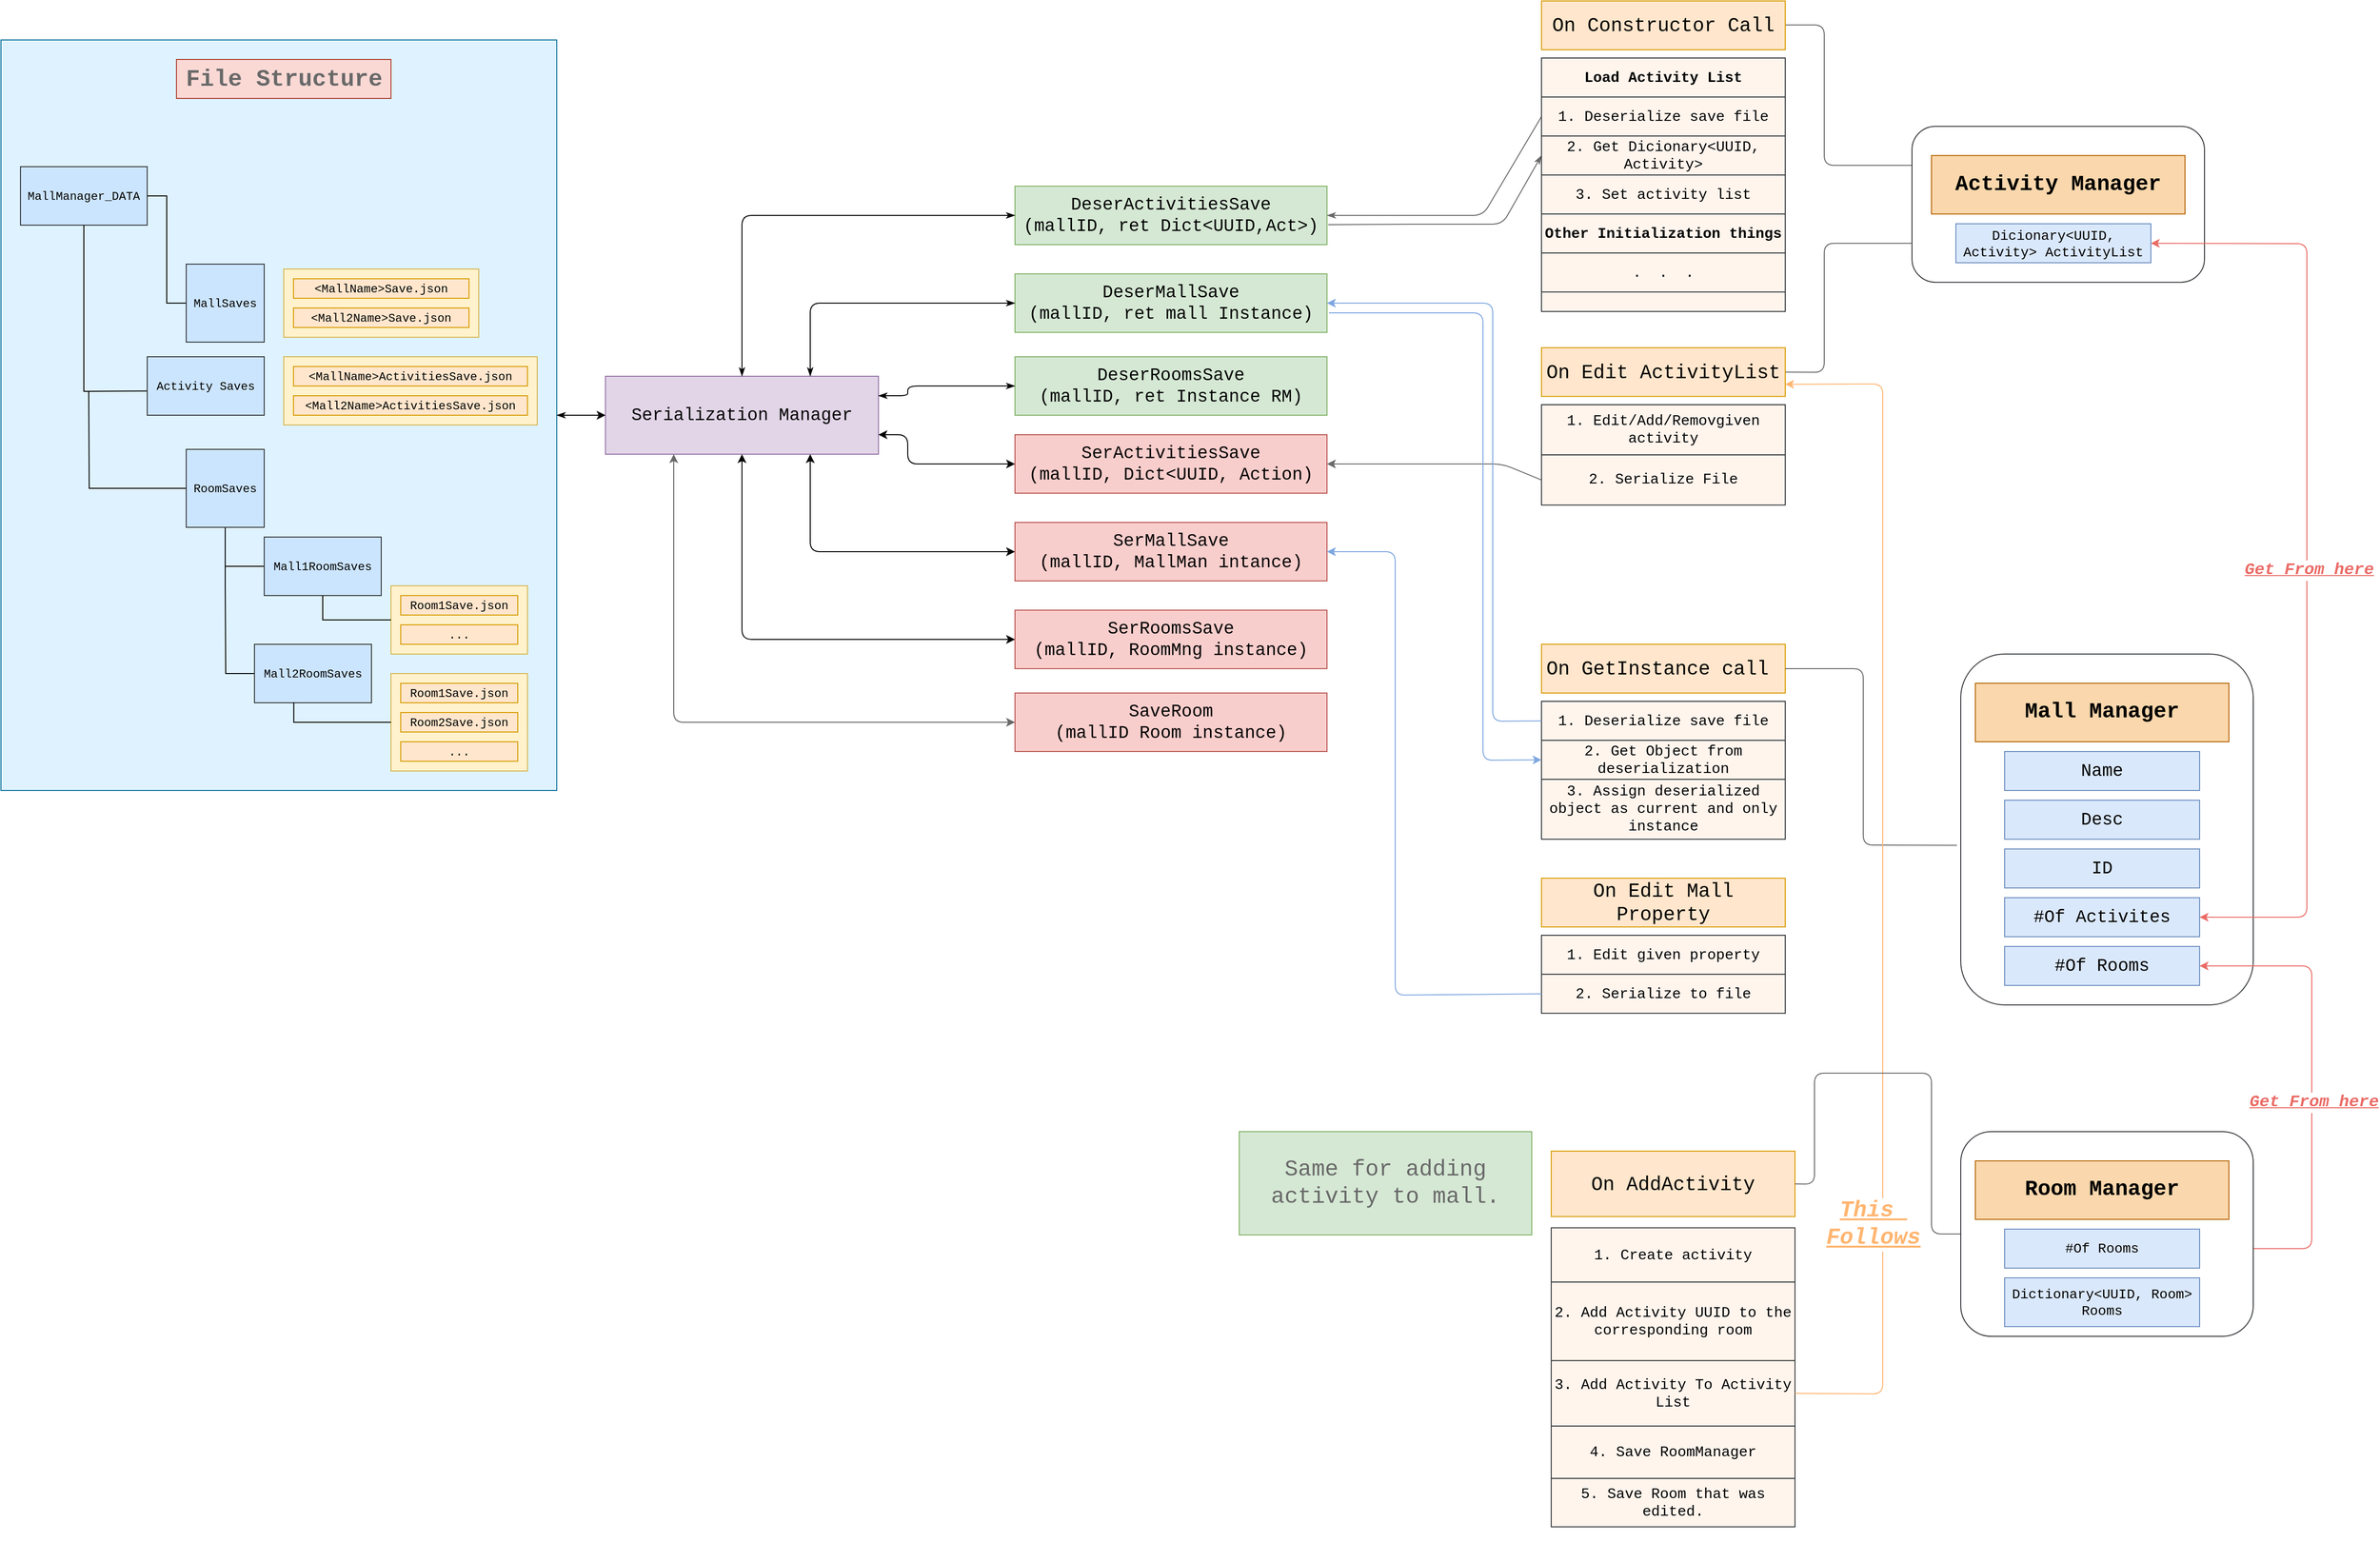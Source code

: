 <mxfile version="12.5.5" type="github">
  <diagram id="Kop5EawSFblrUyz_lNZO" name="Page-1">
    <mxGraphModel dx="4023" dy="2480" grid="1" gridSize="10" guides="1" tooltips="1" connect="1" arrows="1" fold="1" page="1" pageScale="1" pageWidth="3300" pageHeight="2339" math="0" shadow="0">
      <root>
        <mxCell id="0"/>
        <mxCell id="1" parent="0"/>
        <mxCell id="oCb7R80ekKZFeOUmTzkj-77" value="" style="rounded=0;whiteSpace=wrap;html=1;fillColor=#DEF3FF;strokeColor=#10739e;" parent="1" vertex="1">
          <mxGeometry x="50" y="130" width="570" height="770" as="geometry"/>
        </mxCell>
        <mxCell id="oCb7R80ekKZFeOUmTzkj-66" style="edgeStyle=orthogonalEdgeStyle;rounded=0;orthogonalLoop=1;jettySize=auto;html=1;endArrow=none;endFill=0;" parent="1" source="oCb7R80ekKZFeOUmTzkj-1" edge="1">
          <mxGeometry relative="1" as="geometry">
            <mxPoint x="280" y="690" as="targetPoint"/>
          </mxGeometry>
        </mxCell>
        <mxCell id="oCb7R80ekKZFeOUmTzkj-82" style="edgeStyle=orthogonalEdgeStyle;rounded=0;orthogonalLoop=1;jettySize=auto;html=1;endArrow=none;endFill=0;" parent="1" source="oCb7R80ekKZFeOUmTzkj-1" edge="1">
          <mxGeometry relative="1" as="geometry">
            <mxPoint x="140" y="490" as="targetPoint"/>
          </mxGeometry>
        </mxCell>
        <mxCell id="oCb7R80ekKZFeOUmTzkj-1" value="&lt;font face=&quot;Courier New&quot;&gt;RoomSaves&lt;/font&gt;" style="whiteSpace=wrap;html=1;aspect=fixed;fillColor=#cce5ff;strokeColor=#36393d;rounded=0;" parent="1" vertex="1">
          <mxGeometry x="240" y="550" width="80" height="80" as="geometry"/>
        </mxCell>
        <mxCell id="oCb7R80ekKZFeOUmTzkj-8" style="edgeStyle=orthogonalEdgeStyle;rounded=0;orthogonalLoop=1;jettySize=auto;html=1;entryX=0.5;entryY=0;entryDx=0;entryDy=0;endArrow=none;endFill=0;" parent="1" edge="1">
          <mxGeometry relative="1" as="geometry">
            <mxPoint x="200.034" y="700" as="sourcePoint"/>
          </mxGeometry>
        </mxCell>
        <mxCell id="oCb7R80ekKZFeOUmTzkj-13" style="edgeStyle=orthogonalEdgeStyle;rounded=0;orthogonalLoop=1;jettySize=auto;html=1;entryX=0.5;entryY=0;entryDx=0;entryDy=0;endArrow=none;endFill=0;" parent="1" edge="1">
          <mxGeometry relative="1" as="geometry">
            <mxPoint x="200.034" y="730" as="sourcePoint"/>
          </mxGeometry>
        </mxCell>
        <mxCell id="oCb7R80ekKZFeOUmTzkj-20" value="&lt;font face=&quot;Courier New&quot;&gt;MallManager_DATA&lt;/font&gt;" style="rounded=0;whiteSpace=wrap;html=1;fillColor=#cce5ff;strokeColor=#36393d;" parent="1" vertex="1">
          <mxGeometry x="70" y="260" width="130" height="60" as="geometry"/>
        </mxCell>
        <mxCell id="oCb7R80ekKZFeOUmTzkj-45" style="edgeStyle=orthogonalEdgeStyle;rounded=0;orthogonalLoop=1;jettySize=auto;html=1;entryX=0.5;entryY=1;entryDx=0;entryDy=0;endArrow=none;endFill=0;" parent="1" target="oCb7R80ekKZFeOUmTzkj-20" edge="1">
          <mxGeometry relative="1" as="geometry">
            <mxPoint x="240" y="490" as="sourcePoint"/>
          </mxGeometry>
        </mxCell>
        <mxCell id="oCb7R80ekKZFeOUmTzkj-46" style="edgeStyle=orthogonalEdgeStyle;rounded=0;orthogonalLoop=1;jettySize=auto;html=1;entryX=1;entryY=0.5;entryDx=0;entryDy=0;endArrow=none;endFill=0;" parent="1" source="oCb7R80ekKZFeOUmTzkj-25" target="oCb7R80ekKZFeOUmTzkj-20" edge="1">
          <mxGeometry relative="1" as="geometry"/>
        </mxCell>
        <mxCell id="oCb7R80ekKZFeOUmTzkj-25" value="&lt;font face=&quot;Courier New&quot;&gt;MallSaves&lt;/font&gt;" style="whiteSpace=wrap;html=1;aspect=fixed;fillColor=#cce5ff;strokeColor=#36393d;" parent="1" vertex="1">
          <mxGeometry x="240" y="360" width="80" height="80" as="geometry"/>
        </mxCell>
        <mxCell id="oCb7R80ekKZFeOUmTzkj-75" style="edgeStyle=orthogonalEdgeStyle;rounded=0;orthogonalLoop=1;jettySize=auto;html=1;endArrow=none;endFill=0;" parent="1" source="oCb7R80ekKZFeOUmTzkj-39" edge="1">
          <mxGeometry relative="1" as="geometry">
            <mxPoint x="280" y="670" as="targetPoint"/>
          </mxGeometry>
        </mxCell>
        <mxCell id="oCb7R80ekKZFeOUmTzkj-39" value="&lt;font face=&quot;Courier New&quot;&gt;Mall1RoomSaves&lt;/font&gt;" style="rounded=0;whiteSpace=wrap;html=1;fillColor=#cce5ff;strokeColor=#36393d;" parent="1" vertex="1">
          <mxGeometry x="320" y="640" width="120" height="60" as="geometry"/>
        </mxCell>
        <mxCell id="oCb7R80ekKZFeOUmTzkj-70" style="edgeStyle=orthogonalEdgeStyle;rounded=0;orthogonalLoop=1;jettySize=auto;html=1;endArrow=none;endFill=0;" parent="1" source="oCb7R80ekKZFeOUmTzkj-41" edge="1">
          <mxGeometry relative="1" as="geometry">
            <mxPoint x="280" y="690" as="targetPoint"/>
          </mxGeometry>
        </mxCell>
        <mxCell id="oCb7R80ekKZFeOUmTzkj-41" value="&lt;font face=&quot;Courier New&quot;&gt;Mall2RoomSaves&lt;/font&gt;" style="rounded=0;whiteSpace=wrap;html=1;fillColor=#cce5ff;strokeColor=#36393d;" parent="1" vertex="1">
          <mxGeometry x="310" y="750" width="120" height="60" as="geometry"/>
        </mxCell>
        <mxCell id="oCb7R80ekKZFeOUmTzkj-57" value="" style="group" parent="1" vertex="1" connectable="0">
          <mxGeometry x="340" y="365" width="200" height="70" as="geometry"/>
        </mxCell>
        <mxCell id="oCb7R80ekKZFeOUmTzkj-48" value="" style="rounded=0;whiteSpace=wrap;html=1;fillColor=#fff2cc;strokeColor=#d6b656;" parent="oCb7R80ekKZFeOUmTzkj-57" vertex="1">
          <mxGeometry width="200" height="70" as="geometry"/>
        </mxCell>
        <mxCell id="oCb7R80ekKZFeOUmTzkj-18" value="&lt;font face=&quot;Courier New&quot;&gt;&amp;lt;MallName&amp;gt;Save.json&lt;br&gt;&lt;/font&gt;" style="rounded=0;whiteSpace=wrap;html=1;fillColor=#ffe6cc;strokeColor=#d79b00;" parent="oCb7R80ekKZFeOUmTzkj-57" vertex="1">
          <mxGeometry x="10" y="10" width="180" height="20" as="geometry"/>
        </mxCell>
        <mxCell id="oCb7R80ekKZFeOUmTzkj-33" value="&lt;font face=&quot;Courier New&quot;&gt;&amp;lt;Mall2Name&amp;gt;Save.json&lt;br&gt;&lt;/font&gt;" style="rounded=0;whiteSpace=wrap;html=1;fillColor=#ffe6cc;strokeColor=#d79b00;" parent="oCb7R80ekKZFeOUmTzkj-57" vertex="1">
          <mxGeometry x="10" y="40" width="180" height="20" as="geometry"/>
        </mxCell>
        <mxCell id="oCb7R80ekKZFeOUmTzkj-58" value="" style="group" parent="1" vertex="1" connectable="0">
          <mxGeometry x="340" y="455" width="260" height="70" as="geometry"/>
        </mxCell>
        <mxCell id="oCb7R80ekKZFeOUmTzkj-49" value="" style="rounded=0;whiteSpace=wrap;html=1;fillColor=#fff2cc;strokeColor=#d6b656;" parent="oCb7R80ekKZFeOUmTzkj-58" vertex="1">
          <mxGeometry width="260" height="70" as="geometry"/>
        </mxCell>
        <mxCell id="oCb7R80ekKZFeOUmTzkj-15" value="&lt;font face=&quot;Courier New&quot;&gt;&amp;lt;MallName&amp;gt;ActivitiesSave.json&lt;/font&gt;" style="rounded=0;whiteSpace=wrap;html=1;fillColor=#ffe6cc;strokeColor=#d79b00;" parent="oCb7R80ekKZFeOUmTzkj-58" vertex="1">
          <mxGeometry x="10" y="10" width="240" height="20" as="geometry"/>
        </mxCell>
        <mxCell id="oCb7R80ekKZFeOUmTzkj-32" value="&lt;font face=&quot;Courier New&quot;&gt;&amp;lt;Mall2Name&amp;gt;ActivitiesSave.json&lt;/font&gt;" style="rounded=0;whiteSpace=wrap;html=1;fillColor=#ffe6cc;strokeColor=#d79b00;" parent="oCb7R80ekKZFeOUmTzkj-58" vertex="1">
          <mxGeometry x="10" y="40" width="240" height="20" as="geometry"/>
        </mxCell>
        <mxCell id="oCb7R80ekKZFeOUmTzkj-59" value="" style="group" parent="1" vertex="1" connectable="0">
          <mxGeometry x="450" y="780" width="140" height="100" as="geometry"/>
        </mxCell>
        <mxCell id="oCb7R80ekKZFeOUmTzkj-55" value="" style="rounded=0;whiteSpace=wrap;html=1;fillColor=#fff2cc;strokeColor=#d6b656;" parent="oCb7R80ekKZFeOUmTzkj-59" vertex="1">
          <mxGeometry width="140" height="100" as="geometry"/>
        </mxCell>
        <mxCell id="oCb7R80ekKZFeOUmTzkj-34" value="&lt;font face=&quot;Courier New&quot;&gt;Room1Save.json&lt;/font&gt;" style="rounded=0;whiteSpace=wrap;html=1;fillColor=#ffe6cc;strokeColor=#d79b00;" parent="oCb7R80ekKZFeOUmTzkj-59" vertex="1">
          <mxGeometry x="10" y="10" width="120" height="20" as="geometry"/>
        </mxCell>
        <mxCell id="oCb7R80ekKZFeOUmTzkj-35" value="&lt;font face=&quot;Courier New&quot;&gt;Room2Save.json&lt;/font&gt;" style="rounded=0;whiteSpace=wrap;html=1;fillColor=#ffe6cc;strokeColor=#d79b00;" parent="oCb7R80ekKZFeOUmTzkj-59" vertex="1">
          <mxGeometry x="10" y="40" width="120" height="20" as="geometry"/>
        </mxCell>
        <mxCell id="oCb7R80ekKZFeOUmTzkj-36" value="&lt;font face=&quot;Courier New&quot;&gt;...&lt;/font&gt;" style="rounded=0;whiteSpace=wrap;html=1;fillColor=#ffe6cc;strokeColor=#d79b00;" parent="oCb7R80ekKZFeOUmTzkj-59" vertex="1">
          <mxGeometry x="10" y="70" width="120" height="20" as="geometry"/>
        </mxCell>
        <mxCell id="oCb7R80ekKZFeOUmTzkj-60" value="" style="group" parent="1" vertex="1" connectable="0">
          <mxGeometry x="450" y="690" width="140" height="70" as="geometry"/>
        </mxCell>
        <mxCell id="oCb7R80ekKZFeOUmTzkj-50" value="" style="rounded=0;whiteSpace=wrap;html=1;fillColor=#fff2cc;strokeColor=#d6b656;" parent="oCb7R80ekKZFeOUmTzkj-60" vertex="1">
          <mxGeometry width="140" height="70" as="geometry"/>
        </mxCell>
        <mxCell id="oCb7R80ekKZFeOUmTzkj-43" value="&lt;font face=&quot;Courier New&quot;&gt;Room1Save.json&lt;/font&gt;" style="rounded=0;whiteSpace=wrap;html=1;fillColor=#ffe6cc;strokeColor=#d79b00;" parent="oCb7R80ekKZFeOUmTzkj-60" vertex="1">
          <mxGeometry x="10" y="10" width="120" height="20" as="geometry"/>
        </mxCell>
        <mxCell id="oCb7R80ekKZFeOUmTzkj-44" value="&lt;font face=&quot;Courier New&quot;&gt;...&lt;/font&gt;" style="rounded=0;whiteSpace=wrap;html=1;fillColor=#ffe6cc;strokeColor=#d79b00;" parent="oCb7R80ekKZFeOUmTzkj-60" vertex="1">
          <mxGeometry x="10" y="40" width="120" height="20" as="geometry"/>
        </mxCell>
        <mxCell id="oCb7R80ekKZFeOUmTzkj-72" style="edgeStyle=orthogonalEdgeStyle;rounded=0;orthogonalLoop=1;jettySize=auto;html=1;entryX=0.5;entryY=1;entryDx=0;entryDy=0;endArrow=none;endFill=0;" parent="1" source="oCb7R80ekKZFeOUmTzkj-50" target="oCb7R80ekKZFeOUmTzkj-39" edge="1">
          <mxGeometry relative="1" as="geometry"/>
        </mxCell>
        <mxCell id="oCb7R80ekKZFeOUmTzkj-74" style="edgeStyle=orthogonalEdgeStyle;rounded=0;orthogonalLoop=1;jettySize=auto;html=1;entryX=0.336;entryY=0.992;entryDx=0;entryDy=0;entryPerimeter=0;endArrow=none;endFill=0;" parent="1" source="oCb7R80ekKZFeOUmTzkj-55" target="oCb7R80ekKZFeOUmTzkj-41" edge="1">
          <mxGeometry relative="1" as="geometry"/>
        </mxCell>
        <mxCell id="oCb7R80ekKZFeOUmTzkj-76" value="&lt;font face=&quot;Courier New&quot; color=&quot;#696969&quot;&gt;File Structure&lt;/font&gt;" style="text;strokeColor=#ae4132;fillColor=#fad9d5;html=1;fontSize=24;fontStyle=1;verticalAlign=middle;align=center;" parent="1" vertex="1">
          <mxGeometry x="230" y="150" width="220" height="40" as="geometry"/>
        </mxCell>
        <mxCell id="oCb7R80ekKZFeOUmTzkj-78" value="&lt;font face=&quot;Courier New&quot; style=&quot;font-size: 18px&quot;&gt;Serialization Manager&lt;/font&gt;" style="rounded=0;whiteSpace=wrap;html=1;fillColor=#e1d5e7;strokeColor=#9673a6;" parent="1" vertex="1">
          <mxGeometry x="670" y="475" width="280" height="80" as="geometry"/>
        </mxCell>
        <mxCell id="oCb7R80ekKZFeOUmTzkj-83" value="&lt;font face=&quot;Courier New&quot;&gt;Activity Saves&lt;/font&gt;" style="rounded=0;whiteSpace=wrap;html=1;fillColor=#cce5ff;strokeColor=#36393d;" parent="1" vertex="1">
          <mxGeometry x="200" y="455" width="120" height="60" as="geometry"/>
        </mxCell>
        <mxCell id="oCb7R80ekKZFeOUmTzkj-94" value="&lt;span style=&quot;font-family: &amp;#34;courier new&amp;#34;&quot;&gt;&lt;font style=&quot;font-size: 18px&quot;&gt;DeserActivitiesSave&lt;br&gt;(mallID, ret Dict&amp;lt;UUID,Act&amp;gt;)&lt;/font&gt;&lt;/span&gt;" style="rounded=0;whiteSpace=wrap;html=1;strokeColor=#82b366;fillColor=#d5e8d4;" parent="1" vertex="1">
          <mxGeometry x="1090" y="280" width="320" height="60" as="geometry"/>
        </mxCell>
        <mxCell id="oCb7R80ekKZFeOUmTzkj-95" value="&lt;font face=&quot;Courier New&quot; style=&quot;font-size: 18px&quot;&gt;DeserMallSave&lt;br&gt;(mallID, ret mall Instance)&lt;/font&gt;" style="rounded=0;whiteSpace=wrap;html=1;strokeColor=#82b366;fillColor=#d5e8d4;" parent="1" vertex="1">
          <mxGeometry x="1090" y="370" width="320" height="60" as="geometry"/>
        </mxCell>
        <mxCell id="oCb7R80ekKZFeOUmTzkj-96" value="&lt;font face=&quot;Courier New&quot; style=&quot;font-size: 18px&quot;&gt;DeserRoomsSave&lt;br&gt;(mallID, ret Instance RM)&lt;/font&gt;" style="rounded=0;whiteSpace=wrap;html=1;strokeColor=#82b366;fillColor=#d5e8d4;" parent="1" vertex="1">
          <mxGeometry x="1090" y="455" width="320" height="60" as="geometry"/>
        </mxCell>
        <mxCell id="oCb7R80ekKZFeOUmTzkj-97" value="" style="endArrow=classicThin;html=1;entryX=0;entryY=0.5;entryDx=0;entryDy=0;exitX=0.5;exitY=0;exitDx=0;exitDy=0;startArrow=classicThin;startFill=1;endFill=1;" parent="1" source="oCb7R80ekKZFeOUmTzkj-78" target="oCb7R80ekKZFeOUmTzkj-94" edge="1">
          <mxGeometry width="50" height="50" relative="1" as="geometry">
            <mxPoint x="1030" y="475" as="sourcePoint"/>
            <mxPoint x="1080" y="425" as="targetPoint"/>
            <Array as="points">
              <mxPoint x="810" y="310"/>
            </Array>
          </mxGeometry>
        </mxCell>
        <mxCell id="oCb7R80ekKZFeOUmTzkj-102" value="" style="endArrow=classicThin;html=1;entryX=1;entryY=0.25;entryDx=0;entryDy=0;exitX=0;exitY=0.5;exitDx=0;exitDy=0;startArrow=classicThin;startFill=1;endFill=1;" parent="1" source="oCb7R80ekKZFeOUmTzkj-96" target="oCb7R80ekKZFeOUmTzkj-78" edge="1">
          <mxGeometry width="50" height="50" relative="1" as="geometry">
            <mxPoint x="690" y="1045" as="sourcePoint"/>
            <mxPoint x="740" y="995" as="targetPoint"/>
            <Array as="points">
              <mxPoint x="980" y="485"/>
              <mxPoint x="980" y="495"/>
            </Array>
          </mxGeometry>
        </mxCell>
        <mxCell id="oCb7R80ekKZFeOUmTzkj-104" value="" style="endArrow=classicThin;html=1;entryX=0.75;entryY=0;entryDx=0;entryDy=0;exitX=0;exitY=0.5;exitDx=0;exitDy=0;endFill=1;startArrow=classicThin;startFill=1;" parent="1" source="oCb7R80ekKZFeOUmTzkj-95" target="oCb7R80ekKZFeOUmTzkj-78" edge="1">
          <mxGeometry width="50" height="50" relative="1" as="geometry">
            <mxPoint x="690" y="1045" as="sourcePoint"/>
            <mxPoint x="740" y="995" as="targetPoint"/>
            <Array as="points">
              <mxPoint x="880" y="400"/>
            </Array>
          </mxGeometry>
        </mxCell>
        <mxCell id="oCb7R80ekKZFeOUmTzkj-107" value="" style="endArrow=classic;html=1;entryX=0;entryY=0.5;entryDx=0;entryDy=0;endFill=1;startArrow=classicThin;startFill=1;" parent="1" source="oCb7R80ekKZFeOUmTzkj-77" target="oCb7R80ekKZFeOUmTzkj-78" edge="1">
          <mxGeometry width="50" height="50" relative="1" as="geometry">
            <mxPoint x="660" y="610" as="sourcePoint"/>
            <mxPoint x="710" y="560" as="targetPoint"/>
          </mxGeometry>
        </mxCell>
        <mxCell id="oCb7R80ekKZFeOUmTzkj-116" value="" style="endArrow=none;html=1;entryX=0;entryY=0.5;entryDx=0;entryDy=0;exitX=1;exitY=0.5;exitDx=0;exitDy=0;startArrow=classicThin;startFill=1;strokeColor=#696969;" parent="1" source="oCb7R80ekKZFeOUmTzkj-94" target="oCb7R80ekKZFeOUmTzkj-114" edge="1">
          <mxGeometry width="50" height="50" relative="1" as="geometry">
            <mxPoint x="1450" y="740" as="sourcePoint"/>
            <mxPoint x="1500" y="690" as="targetPoint"/>
            <Array as="points">
              <mxPoint x="1520" y="310"/>
              <mxPoint x="1570" y="310"/>
            </Array>
          </mxGeometry>
        </mxCell>
        <mxCell id="oCb7R80ekKZFeOUmTzkj-118" value="" style="endArrow=classicThin;html=1;exitX=1.004;exitY=0.658;exitDx=0;exitDy=0;exitPerimeter=0;entryX=0;entryY=0.5;entryDx=0;entryDy=0;endFill=1;strokeColor=#696969;" parent="1" source="oCb7R80ekKZFeOUmTzkj-94" target="oCb7R80ekKZFeOUmTzkj-117" edge="1">
          <mxGeometry width="50" height="50" relative="1" as="geometry">
            <mxPoint x="1450" y="520" as="sourcePoint"/>
            <mxPoint x="1510" y="434" as="targetPoint"/>
            <Array as="points">
              <mxPoint x="1510" y="319"/>
              <mxPoint x="1590" y="319"/>
            </Array>
          </mxGeometry>
        </mxCell>
        <mxCell id="oCb7R80ekKZFeOUmTzkj-122" value="&lt;span style=&quot;font-family: &amp;#34;courier new&amp;#34;&quot;&gt;&lt;font style=&quot;font-size: 18px&quot;&gt;SerActivitiesSave&lt;br&gt;(mallID, Dict&amp;lt;UUID, Action)&lt;/font&gt;&lt;/span&gt;" style="rounded=0;whiteSpace=wrap;html=1;strokeColor=#b85450;fillColor=#f8cecc;" parent="1" vertex="1">
          <mxGeometry x="1090" y="535" width="320" height="60" as="geometry"/>
        </mxCell>
        <mxCell id="oCb7R80ekKZFeOUmTzkj-123" value="&lt;font face=&quot;Courier New&quot; style=&quot;font-size: 18px&quot;&gt;SerMallSave&lt;br&gt;(mallID, MallMan intance)&lt;/font&gt;" style="rounded=0;whiteSpace=wrap;html=1;strokeColor=#b85450;fillColor=#f8cecc;" parent="1" vertex="1">
          <mxGeometry x="1090" y="625" width="320" height="60" as="geometry"/>
        </mxCell>
        <mxCell id="oCb7R80ekKZFeOUmTzkj-124" value="&lt;font face=&quot;Courier New&quot; style=&quot;font-size: 18px&quot;&gt;SerRoomsSave&lt;br&gt;(mallID, RoomMng instance)&lt;/font&gt;" style="rounded=0;whiteSpace=wrap;html=1;strokeColor=#b85450;fillColor=#f8cecc;" parent="1" vertex="1">
          <mxGeometry x="1090" y="715" width="320" height="60" as="geometry"/>
        </mxCell>
        <mxCell id="oCb7R80ekKZFeOUmTzkj-125" value="" style="endArrow=classic;startArrow=classic;html=1;entryX=0;entryY=0.5;entryDx=0;entryDy=0;exitX=1;exitY=0.75;exitDx=0;exitDy=0;" parent="1" source="oCb7R80ekKZFeOUmTzkj-78" target="oCb7R80ekKZFeOUmTzkj-122" edge="1">
          <mxGeometry width="50" height="50" relative="1" as="geometry">
            <mxPoint x="980" y="640" as="sourcePoint"/>
            <mxPoint x="1030" y="590" as="targetPoint"/>
            <Array as="points">
              <mxPoint x="980" y="535"/>
              <mxPoint x="980" y="565"/>
            </Array>
          </mxGeometry>
        </mxCell>
        <mxCell id="oCb7R80ekKZFeOUmTzkj-127" value="" style="endArrow=classic;startArrow=classic;html=1;exitX=0.75;exitY=1;exitDx=0;exitDy=0;entryX=0;entryY=0.5;entryDx=0;entryDy=0;" parent="1" source="oCb7R80ekKZFeOUmTzkj-78" target="oCb7R80ekKZFeOUmTzkj-123" edge="1">
          <mxGeometry width="50" height="50" relative="1" as="geometry">
            <mxPoint x="1000" y="670" as="sourcePoint"/>
            <mxPoint x="1050" y="620" as="targetPoint"/>
            <Array as="points">
              <mxPoint x="880" y="655"/>
            </Array>
          </mxGeometry>
        </mxCell>
        <mxCell id="oCb7R80ekKZFeOUmTzkj-128" value="" style="endArrow=classic;startArrow=classic;html=1;exitX=0.5;exitY=1;exitDx=0;exitDy=0;entryX=0;entryY=0.5;entryDx=0;entryDy=0;" parent="1" source="oCb7R80ekKZFeOUmTzkj-78" target="oCb7R80ekKZFeOUmTzkj-124" edge="1">
          <mxGeometry width="50" height="50" relative="1" as="geometry">
            <mxPoint x="1020" y="720" as="sourcePoint"/>
            <mxPoint x="1070" y="670" as="targetPoint"/>
            <Array as="points">
              <mxPoint x="810" y="745"/>
            </Array>
          </mxGeometry>
        </mxCell>
        <mxCell id="oCb7R80ekKZFeOUmTzkj-129" value="" style="endArrow=none;html=1;entryX=0;entryY=0.25;entryDx=0;entryDy=0;endFill=0;strokeColor=#696969;" parent="1" target="oCb7R80ekKZFeOUmTzkj-108" edge="1">
          <mxGeometry width="50" height="50" relative="1" as="geometry">
            <mxPoint x="1880" y="114.57" as="sourcePoint"/>
            <mxPoint x="1740" y="-31.43" as="targetPoint"/>
            <Array as="points">
              <mxPoint x="1920" y="114.57"/>
              <mxPoint x="1920" y="258.57"/>
            </Array>
          </mxGeometry>
        </mxCell>
        <mxCell id="oCb7R80ekKZFeOUmTzkj-131" value="" style="group" parent="1" vertex="1" connectable="0">
          <mxGeometry x="2010" y="218.57" width="300" height="160" as="geometry"/>
        </mxCell>
        <mxCell id="oCb7R80ekKZFeOUmTzkj-108" value="" style="rounded=1;whiteSpace=wrap;html=1;strokeColor=#36393d;fillColor=#FFFFFF;" parent="oCb7R80ekKZFeOUmTzkj-131" vertex="1">
          <mxGeometry width="300" height="160" as="geometry"/>
        </mxCell>
        <mxCell id="oCb7R80ekKZFeOUmTzkj-86" value="&lt;font face=&quot;Courier New&quot; style=&quot;font-size: 22px&quot;&gt;&lt;b&gt;Activity Manager&lt;/b&gt;&lt;/font&gt;" style="rounded=0;whiteSpace=wrap;html=1;strokeColor=#b46504;fillColor=#fad7ac;" parent="oCb7R80ekKZFeOUmTzkj-131" vertex="1">
          <mxGeometry x="20" y="30" width="260" height="60" as="geometry"/>
        </mxCell>
        <mxCell id="oCb7R80ekKZFeOUmTzkj-91" value="&lt;font face=&quot;Courier New&quot; style=&quot;font-size: 14px&quot;&gt;Dicionary&amp;lt;UUID, Activity&amp;gt; ActivityList&lt;/font&gt;" style="rounded=0;whiteSpace=wrap;html=1;strokeColor=#6c8ebf;fillColor=#dae8fc;" parent="oCb7R80ekKZFeOUmTzkj-131" vertex="1">
          <mxGeometry x="45" y="100" width="200" height="40" as="geometry"/>
        </mxCell>
        <mxCell id="oCb7R80ekKZFeOUmTzkj-142" value="" style="endArrow=classic;html=1;exitX=0;exitY=0.5;exitDx=0;exitDy=0;entryX=1;entryY=0.5;entryDx=0;entryDy=0;strokeColor=#696969;" parent="1" source="oCb7R80ekKZFeOUmTzkj-135" target="oCb7R80ekKZFeOUmTzkj-122" edge="1">
          <mxGeometry width="50" height="50" relative="1" as="geometry">
            <mxPoint x="1590" y="860" as="sourcePoint"/>
            <mxPoint x="1570" y="700" as="targetPoint"/>
            <Array as="points">
              <mxPoint x="1590" y="565"/>
              <mxPoint x="1520" y="565"/>
            </Array>
          </mxGeometry>
        </mxCell>
        <mxCell id="oCb7R80ekKZFeOUmTzkj-143" value="" style="endArrow=none;html=1;exitX=1;exitY=0.5;exitDx=0;exitDy=0;entryX=0;entryY=0.75;entryDx=0;entryDy=0;strokeColor=#696969;" parent="1" source="oCb7R80ekKZFeOUmTzkj-133" target="oCb7R80ekKZFeOUmTzkj-108" edge="1">
          <mxGeometry width="50" height="50" relative="1" as="geometry">
            <mxPoint x="1920" y="388.57" as="sourcePoint"/>
            <mxPoint x="1970" y="338.57" as="targetPoint"/>
            <Array as="points">
              <mxPoint x="1920" y="471"/>
              <mxPoint x="1920" y="338.57"/>
            </Array>
          </mxGeometry>
        </mxCell>
        <mxCell id="oCb7R80ekKZFeOUmTzkj-153" value="" style="group" parent="1" vertex="1" connectable="0">
          <mxGeometry x="1630" y="90.0" width="250" height="318.57" as="geometry"/>
        </mxCell>
        <mxCell id="oCb7R80ekKZFeOUmTzkj-139" value="" style="rounded=0;whiteSpace=wrap;html=1;strokeColor=#36393d;fillColor=#FFF5ED;" parent="oCb7R80ekKZFeOUmTzkj-153" vertex="1">
          <mxGeometry y="58.57" width="250" height="260" as="geometry"/>
        </mxCell>
        <mxCell id="oCb7R80ekKZFeOUmTzkj-112" value="" style="rounded=0;whiteSpace=wrap;html=1;strokeColor=#36393d;fillColor=#FFF5ED;" parent="oCb7R80ekKZFeOUmTzkj-153" vertex="1">
          <mxGeometry y="58.57" width="250" height="160" as="geometry"/>
        </mxCell>
        <mxCell id="oCb7R80ekKZFeOUmTzkj-92" value="&lt;font face=&quot;Courier New&quot; style=&quot;font-size: 20px&quot;&gt;On Constructor Call&lt;/font&gt;" style="rounded=0;whiteSpace=wrap;html=1;strokeColor=#d79b00;fillColor=#ffe6cc;" parent="oCb7R80ekKZFeOUmTzkj-153" vertex="1">
          <mxGeometry width="250" height="50" as="geometry"/>
        </mxCell>
        <mxCell id="oCb7R80ekKZFeOUmTzkj-111" value="&lt;font face=&quot;Courier New&quot;&gt;&lt;span style=&quot;font-size: 15px&quot;&gt;&lt;b&gt;Load Activity List&lt;/b&gt;&lt;/span&gt;&lt;/font&gt;" style="rounded=0;whiteSpace=wrap;html=1;strokeColor=#36393d;fillColor=#FFF5ED;" parent="oCb7R80ekKZFeOUmTzkj-153" vertex="1">
          <mxGeometry y="58.57" width="250" height="40" as="geometry"/>
        </mxCell>
        <mxCell id="oCb7R80ekKZFeOUmTzkj-114" value="&lt;font face=&quot;Courier New&quot;&gt;&lt;span style=&quot;font-size: 15px&quot;&gt;1. Deserialize save file&lt;/span&gt;&lt;/font&gt;" style="rounded=0;whiteSpace=wrap;html=1;strokeColor=#36393d;fillColor=#FFF5ED;" parent="oCb7R80ekKZFeOUmTzkj-153" vertex="1">
          <mxGeometry y="98.57" width="250" height="40" as="geometry"/>
        </mxCell>
        <mxCell id="oCb7R80ekKZFeOUmTzkj-117" value="&lt;font face=&quot;Courier New&quot;&gt;&lt;span style=&quot;font-size: 15px&quot;&gt;2. Get Dicionary&amp;lt;UUID, Activity&amp;gt;&lt;/span&gt;&lt;/font&gt;" style="rounded=0;whiteSpace=wrap;html=1;strokeColor=#36393d;fillColor=#FFF5ED;" parent="oCb7R80ekKZFeOUmTzkj-153" vertex="1">
          <mxGeometry y="138.57" width="250" height="40" as="geometry"/>
        </mxCell>
        <mxCell id="oCb7R80ekKZFeOUmTzkj-119" value="&lt;font face=&quot;Courier New&quot;&gt;&lt;span style=&quot;font-size: 15px&quot;&gt;3. Set activity list&lt;/span&gt;&lt;/font&gt;" style="rounded=0;whiteSpace=wrap;html=1;strokeColor=#36393d;fillColor=#FFF5ED;" parent="oCb7R80ekKZFeOUmTzkj-153" vertex="1">
          <mxGeometry y="178.57" width="250" height="40" as="geometry"/>
        </mxCell>
        <mxCell id="oCb7R80ekKZFeOUmTzkj-140" value="&lt;font face=&quot;Courier New&quot;&gt;&lt;span style=&quot;font-size: 15px&quot;&gt;&lt;b&gt;Other Initialization things&lt;/b&gt;&lt;/span&gt;&lt;/font&gt;" style="rounded=0;whiteSpace=wrap;html=1;strokeColor=#36393d;fillColor=#FFF5ED;" parent="oCb7R80ekKZFeOUmTzkj-153" vertex="1">
          <mxGeometry y="218.57" width="250" height="40" as="geometry"/>
        </mxCell>
        <mxCell id="oCb7R80ekKZFeOUmTzkj-141" value="&lt;font face=&quot;Courier New&quot;&gt;&lt;span style=&quot;font-size: 15px&quot;&gt;.&amp;nbsp; .&amp;nbsp; .&lt;/span&gt;&lt;/font&gt;" style="rounded=0;whiteSpace=wrap;html=1;strokeColor=#36393d;fillColor=#FFF5ED;" parent="oCb7R80ekKZFeOUmTzkj-153" vertex="1">
          <mxGeometry y="258.57" width="250" height="40" as="geometry"/>
        </mxCell>
        <mxCell id="oCb7R80ekKZFeOUmTzkj-154" value="" style="group" parent="1" vertex="1" connectable="0">
          <mxGeometry x="1630" y="750" width="250" height="378.57" as="geometry"/>
        </mxCell>
        <mxCell id="oCb7R80ekKZFeOUmTzkj-155" value="" style="rounded=0;whiteSpace=wrap;html=1;strokeColor=#36393d;fillColor=#FFF5ED;" parent="oCb7R80ekKZFeOUmTzkj-154" vertex="1">
          <mxGeometry y="58.57" width="250" height="141.43" as="geometry"/>
        </mxCell>
        <mxCell id="oCb7R80ekKZFeOUmTzkj-156" value="" style="rounded=0;whiteSpace=wrap;html=1;strokeColor=#36393d;fillColor=#FFF5ED;" parent="oCb7R80ekKZFeOUmTzkj-154" vertex="1">
          <mxGeometry y="58.57" width="250" height="141.43" as="geometry"/>
        </mxCell>
        <mxCell id="oCb7R80ekKZFeOUmTzkj-157" value="&lt;font face=&quot;Courier New&quot; style=&quot;font-size: 20px&quot;&gt;On GetInstance call&amp;nbsp;&lt;/font&gt;" style="rounded=0;whiteSpace=wrap;html=1;strokeColor=#d79b00;fillColor=#ffe6cc;" parent="oCb7R80ekKZFeOUmTzkj-154" vertex="1">
          <mxGeometry width="250" height="50" as="geometry"/>
        </mxCell>
        <mxCell id="oCb7R80ekKZFeOUmTzkj-159" value="&lt;font face=&quot;Courier New&quot;&gt;&lt;span style=&quot;font-size: 15px&quot;&gt;1. Deserialize save file&lt;/span&gt;&lt;/font&gt;" style="rounded=0;whiteSpace=wrap;html=1;strokeColor=#36393d;fillColor=#FFF5ED;" parent="oCb7R80ekKZFeOUmTzkj-154" vertex="1">
          <mxGeometry y="58.57" width="250" height="40" as="geometry"/>
        </mxCell>
        <mxCell id="oCb7R80ekKZFeOUmTzkj-160" value="&lt;font face=&quot;Courier New&quot;&gt;&lt;span style=&quot;font-size: 15px&quot;&gt;2. Get Object from deserialization&lt;/span&gt;&lt;/font&gt;" style="rounded=0;whiteSpace=wrap;html=1;strokeColor=#36393d;fillColor=#FFF5ED;" parent="oCb7R80ekKZFeOUmTzkj-154" vertex="1">
          <mxGeometry y="98.57" width="250" height="40" as="geometry"/>
        </mxCell>
        <mxCell id="oCb7R80ekKZFeOUmTzkj-161" value="&lt;font face=&quot;Courier New&quot;&gt;&lt;span style=&quot;font-size: 15px&quot;&gt;3. Assign deserialized object as current and only instance&lt;/span&gt;&lt;/font&gt;" style="rounded=0;whiteSpace=wrap;html=1;strokeColor=#36393d;fillColor=#FFF5ED;" parent="oCb7R80ekKZFeOUmTzkj-154" vertex="1">
          <mxGeometry y="138.57" width="250" height="61.43" as="geometry"/>
        </mxCell>
        <mxCell id="oCb7R80ekKZFeOUmTzkj-164" style="edgeStyle=orthogonalEdgeStyle;rounded=0;orthogonalLoop=1;jettySize=auto;html=1;exitX=0.5;exitY=1;exitDx=0;exitDy=0;startArrow=none;startFill=0;endArrow=none;endFill=0;" parent="oCb7R80ekKZFeOUmTzkj-154" source="oCb7R80ekKZFeOUmTzkj-156" target="oCb7R80ekKZFeOUmTzkj-156" edge="1">
          <mxGeometry relative="1" as="geometry"/>
        </mxCell>
        <mxCell id="oCb7R80ekKZFeOUmTzkj-169" value="" style="group" parent="oCb7R80ekKZFeOUmTzkj-154" vertex="1" connectable="0">
          <mxGeometry y="240" width="250" height="138.57" as="geometry"/>
        </mxCell>
        <mxCell id="oCb7R80ekKZFeOUmTzkj-170" value="" style="rounded=0;whiteSpace=wrap;html=1;strokeColor=#36393d;fillColor=#FFF5ED;" parent="oCb7R80ekKZFeOUmTzkj-169" vertex="1">
          <mxGeometry y="58.57" width="250" height="76.43" as="geometry"/>
        </mxCell>
        <mxCell id="oCb7R80ekKZFeOUmTzkj-171" value="&lt;font face=&quot;Courier New&quot; style=&quot;font-size: 20px&quot;&gt;On Edit Mall Property&lt;/font&gt;" style="rounded=0;whiteSpace=wrap;html=1;strokeColor=#d79b00;fillColor=#ffe6cc;" parent="oCb7R80ekKZFeOUmTzkj-169" vertex="1">
          <mxGeometry width="250" height="50" as="geometry"/>
        </mxCell>
        <mxCell id="oCb7R80ekKZFeOUmTzkj-172" value="&lt;font face=&quot;Courier New&quot;&gt;&lt;span style=&quot;font-size: 15px&quot;&gt;1. Edit given property&lt;/span&gt;&lt;/font&gt;" style="rounded=0;whiteSpace=wrap;html=1;strokeColor=#36393d;fillColor=#FFF5ED;" parent="oCb7R80ekKZFeOUmTzkj-169" vertex="1">
          <mxGeometry y="58.57" width="250" height="40" as="geometry"/>
        </mxCell>
        <mxCell id="oCb7R80ekKZFeOUmTzkj-173" value="&lt;font face=&quot;Courier New&quot;&gt;&lt;span style=&quot;font-size: 15px&quot;&gt;2. Serialize to file&lt;/span&gt;&lt;/font&gt;" style="rounded=0;whiteSpace=wrap;html=1;strokeColor=#36393d;fillColor=#FFF5ED;" parent="oCb7R80ekKZFeOUmTzkj-169" vertex="1">
          <mxGeometry y="98.57" width="250" height="40" as="geometry"/>
        </mxCell>
        <mxCell id="oCb7R80ekKZFeOUmTzkj-165" value="" style="endArrow=none;startArrow=none;html=1;exitX=1;exitY=0.5;exitDx=0;exitDy=0;entryX=-0.013;entryY=0.545;entryDx=0;entryDy=0;entryPerimeter=0;startFill=0;endFill=0;strokeColor=#696969;" parent="1" source="oCb7R80ekKZFeOUmTzkj-157" target="oCb7R80ekKZFeOUmTzkj-145" edge="1">
          <mxGeometry width="50" height="50" relative="1" as="geometry">
            <mxPoint x="1910" y="920" as="sourcePoint"/>
            <mxPoint x="1960" y="870" as="targetPoint"/>
            <Array as="points">
              <mxPoint x="1960" y="775"/>
              <mxPoint x="1960" y="956"/>
            </Array>
          </mxGeometry>
        </mxCell>
        <mxCell id="oCb7R80ekKZFeOUmTzkj-166" value="" style="endArrow=classic;html=1;exitX=0;exitY=0.5;exitDx=0;exitDy=0;entryX=1;entryY=0.5;entryDx=0;entryDy=0;strokeColor=#7EA6E0;" parent="1" source="oCb7R80ekKZFeOUmTzkj-159" target="oCb7R80ekKZFeOUmTzkj-95" edge="1">
          <mxGeometry width="50" height="50" relative="1" as="geometry">
            <mxPoint x="1550" y="850" as="sourcePoint"/>
            <mxPoint x="1600" y="800" as="targetPoint"/>
            <Array as="points">
              <mxPoint x="1580" y="829"/>
              <mxPoint x="1580" y="400"/>
            </Array>
          </mxGeometry>
        </mxCell>
        <mxCell id="oCb7R80ekKZFeOUmTzkj-167" value="" style="endArrow=classic;html=1;strokeColor=#7EA6E0;entryX=0;entryY=0.5;entryDx=0;entryDy=0;" parent="1" target="oCb7R80ekKZFeOUmTzkj-160" edge="1">
          <mxGeometry width="50" height="50" relative="1" as="geometry">
            <mxPoint x="1412" y="410" as="sourcePoint"/>
            <mxPoint x="1470" y="410" as="targetPoint"/>
            <Array as="points">
              <mxPoint x="1570" y="410"/>
              <mxPoint x="1570" y="869"/>
            </Array>
          </mxGeometry>
        </mxCell>
        <mxCell id="oCb7R80ekKZFeOUmTzkj-168" value="" style="group" parent="1" vertex="1" connectable="0">
          <mxGeometry x="1630" y="445.72" width="250" height="170" as="geometry"/>
        </mxCell>
        <mxCell id="oCb7R80ekKZFeOUmTzkj-132" value="" style="rounded=0;whiteSpace=wrap;html=1;strokeColor=#36393d;fillColor=#FFF5ED;" parent="oCb7R80ekKZFeOUmTzkj-168" vertex="1">
          <mxGeometry y="58.57" width="250" height="101.43" as="geometry"/>
        </mxCell>
        <mxCell id="oCb7R80ekKZFeOUmTzkj-133" value="&lt;font face=&quot;Courier New&quot; style=&quot;font-size: 20px&quot;&gt;On Edit ActivityList&lt;/font&gt;" style="rounded=0;whiteSpace=wrap;html=1;strokeColor=#d79b00;fillColor=#ffe6cc;" parent="oCb7R80ekKZFeOUmTzkj-168" vertex="1">
          <mxGeometry width="250" height="50" as="geometry"/>
        </mxCell>
        <mxCell id="oCb7R80ekKZFeOUmTzkj-134" value="&lt;font face=&quot;Courier New&quot;&gt;&lt;span style=&quot;font-size: 15px&quot;&gt;1. Edit/Add/Removgiven activity&lt;/span&gt;&lt;/font&gt;" style="rounded=0;whiteSpace=wrap;html=1;strokeColor=#36393d;fillColor=#FFF5ED;" parent="oCb7R80ekKZFeOUmTzkj-168" vertex="1">
          <mxGeometry y="58.57" width="250" height="51.43" as="geometry"/>
        </mxCell>
        <mxCell id="oCb7R80ekKZFeOUmTzkj-135" value="&lt;font face=&quot;Courier New&quot;&gt;&lt;span style=&quot;font-size: 15px&quot;&gt;2. Serialize File&lt;/span&gt;&lt;/font&gt;" style="rounded=0;whiteSpace=wrap;html=1;strokeColor=#36393d;fillColor=#FFF5ED;" parent="oCb7R80ekKZFeOUmTzkj-168" vertex="1">
          <mxGeometry y="110" width="250" height="51.43" as="geometry"/>
        </mxCell>
        <mxCell id="oCb7R80ekKZFeOUmTzkj-174" value="" style="endArrow=classic;html=1;strokeColor=#7EA6E0;exitX=0;exitY=0.5;exitDx=0;exitDy=0;entryX=1;entryY=0.5;entryDx=0;entryDy=0;" parent="1" source="oCb7R80ekKZFeOUmTzkj-173" target="oCb7R80ekKZFeOUmTzkj-123" edge="1">
          <mxGeometry width="50" height="50" relative="1" as="geometry">
            <mxPoint x="1550" y="1130" as="sourcePoint"/>
            <mxPoint x="1600" y="1080" as="targetPoint"/>
            <Array as="points">
              <mxPoint x="1480" y="1110"/>
              <mxPoint x="1480" y="655"/>
            </Array>
          </mxGeometry>
        </mxCell>
        <mxCell id="oCb7R80ekKZFeOUmTzkj-191" value="" style="group" parent="1" vertex="1" connectable="0">
          <mxGeometry x="1640" y="1270" width="250" height="400" as="geometry"/>
        </mxCell>
        <mxCell id="oCb7R80ekKZFeOUmTzkj-193" value="&lt;font face=&quot;Courier New&quot; style=&quot;font-size: 20px&quot;&gt;On AddActivity&lt;/font&gt;" style="rounded=0;whiteSpace=wrap;html=1;strokeColor=#d79b00;fillColor=#ffe6cc;" parent="oCb7R80ekKZFeOUmTzkj-191" vertex="1">
          <mxGeometry width="250" height="67.167" as="geometry"/>
        </mxCell>
        <mxCell id="oCb7R80ekKZFeOUmTzkj-194" value="&lt;font face=&quot;Courier New&quot;&gt;&lt;span style=&quot;font-size: 15px&quot;&gt;1. Create activity&lt;/span&gt;&lt;/font&gt;" style="rounded=0;whiteSpace=wrap;html=1;strokeColor=#36393d;fillColor=#FFF5ED;" parent="oCb7R80ekKZFeOUmTzkj-191" vertex="1">
          <mxGeometry y="78.679" width="250" height="55.654" as="geometry"/>
        </mxCell>
        <mxCell id="oCb7R80ekKZFeOUmTzkj-201" value="&lt;font face=&quot;Courier New&quot;&gt;&lt;span style=&quot;font-size: 15px&quot;&gt;2. Add Activity UUID to the corresponding room&lt;/span&gt;&lt;/font&gt;" style="rounded=0;whiteSpace=wrap;html=1;strokeColor=#36393d;fillColor=#FFF5ED;" parent="oCb7R80ekKZFeOUmTzkj-191" vertex="1">
          <mxGeometry y="134.333" width="250" height="80.6" as="geometry"/>
        </mxCell>
        <mxCell id="oCb7R80ekKZFeOUmTzkj-202" value="&lt;font face=&quot;Courier New&quot;&gt;&lt;span style=&quot;font-size: 15px&quot;&gt;3. Add Activity To Activity List&lt;/span&gt;&lt;/font&gt;" style="rounded=0;whiteSpace=wrap;html=1;strokeColor=#36393d;fillColor=#FFF5ED;" parent="oCb7R80ekKZFeOUmTzkj-191" vertex="1">
          <mxGeometry y="214.933" width="250" height="67.167" as="geometry"/>
        </mxCell>
        <mxCell id="oCb7R80ekKZFeOUmTzkj-207" value="&lt;span style=&quot;font-family: &amp;#34;courier new&amp;#34; ; font-size: 15px&quot;&gt;4. Save RoomManager&lt;/span&gt;&lt;font face=&quot;Courier New&quot;&gt;&lt;span style=&quot;font-size: 15px&quot;&gt;&lt;br&gt;&lt;/span&gt;&lt;/font&gt;" style="rounded=0;whiteSpace=wrap;html=1;strokeColor=#36393d;fillColor=#FFF5ED;" parent="oCb7R80ekKZFeOUmTzkj-191" vertex="1">
          <mxGeometry y="282.1" width="250" height="53.733" as="geometry"/>
        </mxCell>
        <mxCell id="oCb7R80ekKZFeOUmTzkj-208" value="&lt;span style=&quot;font-family: &amp;#34;courier new&amp;#34; ; font-size: 15px&quot;&gt;5. Save Room that was edited.&lt;/span&gt;&lt;font face=&quot;Courier New&quot;&gt;&lt;span style=&quot;font-size: 15px&quot;&gt;&lt;br&gt;&lt;/span&gt;&lt;/font&gt;" style="rounded=0;whiteSpace=wrap;html=1;strokeColor=#36393d;fillColor=#FFF5ED;" parent="oCb7R80ekKZFeOUmTzkj-191" vertex="1">
          <mxGeometry y="335.83" width="250" height="49.6" as="geometry"/>
        </mxCell>
        <mxCell id="oCb7R80ekKZFeOUmTzkj-204" value="" style="endArrow=classic;html=1;strokeColor=#FFB570;fontFamily=Courier New;fontSize=17;fontColor=#EA6B66;exitX=1;exitY=0.5;exitDx=0;exitDy=0;entryX=1;entryY=0.75;entryDx=0;entryDy=0;" parent="1" source="oCb7R80ekKZFeOUmTzkj-202" target="oCb7R80ekKZFeOUmTzkj-133" edge="1">
          <mxGeometry width="50" height="50" relative="1" as="geometry">
            <mxPoint x="1940" y="1460" as="sourcePoint"/>
            <mxPoint x="1990" y="1410" as="targetPoint"/>
            <Array as="points">
              <mxPoint x="1980" y="1519"/>
              <mxPoint x="1980" y="483"/>
            </Array>
          </mxGeometry>
        </mxCell>
        <mxCell id="oCb7R80ekKZFeOUmTzkj-205" value="This&amp;nbsp;&lt;br&gt;Follows" style="text;html=1;align=center;verticalAlign=middle;resizable=0;points=[];labelBackgroundColor=#ffffff;fontSize=23;fontFamily=Courier New;fontColor=#FFB570;fontStyle=7" parent="oCb7R80ekKZFeOUmTzkj-204" vertex="1" connectable="0">
          <mxGeometry x="0.518" y="4" relative="1" as="geometry">
            <mxPoint x="-6" y="666.43" as="offset"/>
          </mxGeometry>
        </mxCell>
        <mxCell id="oCb7R80ekKZFeOUmTzkj-206" value="" style="endArrow=none;html=1;strokeColor=#696969;fontFamily=Courier New;fontSize=23;fontColor=#FFB570;entryX=0;entryY=0.5;entryDx=0;entryDy=0;exitX=1;exitY=0.5;exitDx=0;exitDy=0;" parent="1" source="oCb7R80ekKZFeOUmTzkj-193" target="oCb7R80ekKZFeOUmTzkj-176" edge="1">
          <mxGeometry width="50" height="50" relative="1" as="geometry">
            <mxPoint x="1960" y="1550" as="sourcePoint"/>
            <mxPoint x="2010" y="1500" as="targetPoint"/>
            <Array as="points">
              <mxPoint x="1910" y="1304"/>
              <mxPoint x="1910" y="1190"/>
              <mxPoint x="2030" y="1190"/>
              <mxPoint x="2030" y="1355"/>
            </Array>
          </mxGeometry>
        </mxCell>
        <mxCell id="oCb7R80ekKZFeOUmTzkj-209" value="&lt;font face=&quot;Courier New&quot; style=&quot;font-size: 18px&quot;&gt;SaveRoom&lt;br&gt;(mallID Room instance)&lt;/font&gt;" style="rounded=0;whiteSpace=wrap;html=1;strokeColor=#b85450;fillColor=#f8cecc;" parent="1" vertex="1">
          <mxGeometry x="1090" y="800" width="320" height="60" as="geometry"/>
        </mxCell>
        <mxCell id="oCb7R80ekKZFeOUmTzkj-210" value="" style="endArrow=classic;startArrow=classic;html=1;strokeColor=#696969;fontFamily=Courier New;fontSize=23;fontColor=#FFB570;exitX=0;exitY=0.5;exitDx=0;exitDy=0;entryX=0.25;entryY=1;entryDx=0;entryDy=0;" parent="1" source="oCb7R80ekKZFeOUmTzkj-209" target="oCb7R80ekKZFeOUmTzkj-78" edge="1">
          <mxGeometry width="50" height="50" relative="1" as="geometry">
            <mxPoint x="940" y="800" as="sourcePoint"/>
            <mxPoint x="990" y="750" as="targetPoint"/>
            <Array as="points">
              <mxPoint x="740" y="830"/>
            </Array>
          </mxGeometry>
        </mxCell>
        <mxCell id="_H__ejNZgVEHcuqKFq1e-1" value="&lt;font color=&quot;#696969&quot;&gt;Same for adding activity to mall.&lt;br&gt;&lt;/font&gt;" style="text;html=1;strokeColor=#82b366;fillColor=#d5e8d4;align=center;verticalAlign=middle;whiteSpace=wrap;rounded=0;fontFamily=Courier New;fontSize=23;" vertex="1" parent="1">
          <mxGeometry x="1320" y="1250" width="300" height="106" as="geometry"/>
        </mxCell>
        <mxCell id="_H__ejNZgVEHcuqKFq1e-3" value="" style="group" vertex="1" connectable="0" parent="1">
          <mxGeometry x="2060" y="760" width="300" height="800" as="geometry"/>
        </mxCell>
        <mxCell id="oCb7R80ekKZFeOUmTzkj-148" value="" style="group;container=1;" parent="_H__ejNZgVEHcuqKFq1e-3" vertex="1" connectable="0">
          <mxGeometry width="300" height="800" as="geometry">
            <mxRectangle x="2060" y="760" width="50" height="40" as="alternateBounds"/>
          </mxGeometry>
        </mxCell>
        <mxCell id="oCb7R80ekKZFeOUmTzkj-144" value="" style="group;container=1;" parent="oCb7R80ekKZFeOUmTzkj-148" vertex="1" connectable="0">
          <mxGeometry width="300" height="800" as="geometry"/>
        </mxCell>
        <mxCell id="oCb7R80ekKZFeOUmTzkj-145" value="" style="rounded=1;whiteSpace=wrap;html=1;strokeColor=#36393d;fillColor=#FFFFFF;" parent="oCb7R80ekKZFeOUmTzkj-144" vertex="1">
          <mxGeometry width="300" height="360" as="geometry"/>
        </mxCell>
        <mxCell id="oCb7R80ekKZFeOUmTzkj-146" value="&lt;font face=&quot;Courier New&quot; style=&quot;font-size: 22px&quot;&gt;&lt;b&gt;Mall Manager&lt;/b&gt;&lt;/font&gt;" style="rounded=0;whiteSpace=wrap;html=1;strokeColor=#b46504;fillColor=#fad7ac;" parent="oCb7R80ekKZFeOUmTzkj-144" vertex="1">
          <mxGeometry x="15" y="30" width="260" height="60" as="geometry"/>
        </mxCell>
        <mxCell id="oCb7R80ekKZFeOUmTzkj-147" value="&lt;font face=&quot;Courier New&quot; style=&quot;font-size: 18px&quot;&gt;Name&lt;/font&gt;" style="rounded=0;whiteSpace=wrap;html=1;strokeColor=#6c8ebf;fillColor=#dae8fc;" parent="oCb7R80ekKZFeOUmTzkj-144" vertex="1">
          <mxGeometry x="45" y="100" width="200" height="40" as="geometry"/>
        </mxCell>
        <mxCell id="oCb7R80ekKZFeOUmTzkj-149" value="&lt;font face=&quot;Courier New&quot; style=&quot;font-size: 18px&quot;&gt;Desc&lt;/font&gt;" style="rounded=0;whiteSpace=wrap;html=1;strokeColor=#6c8ebf;fillColor=#dae8fc;" parent="oCb7R80ekKZFeOUmTzkj-144" vertex="1">
          <mxGeometry x="45" y="150" width="200" height="40" as="geometry"/>
        </mxCell>
        <mxCell id="oCb7R80ekKZFeOUmTzkj-150" value="&lt;font face=&quot;Courier New&quot; style=&quot;font-size: 18px&quot;&gt;ID&lt;/font&gt;" style="rounded=0;whiteSpace=wrap;html=1;strokeColor=#6c8ebf;fillColor=#dae8fc;" parent="oCb7R80ekKZFeOUmTzkj-144" vertex="1">
          <mxGeometry x="45" y="200" width="200" height="40" as="geometry"/>
        </mxCell>
        <mxCell id="oCb7R80ekKZFeOUmTzkj-151" value="&lt;font face=&quot;Courier New&quot; style=&quot;font-size: 18px&quot;&gt;#Of Activites&lt;/font&gt;" style="rounded=0;whiteSpace=wrap;html=1;strokeColor=#6c8ebf;fillColor=#dae8fc;" parent="oCb7R80ekKZFeOUmTzkj-144" vertex="1">
          <mxGeometry x="45" y="250" width="200" height="40" as="geometry"/>
        </mxCell>
        <mxCell id="oCb7R80ekKZFeOUmTzkj-152" value="&lt;font face=&quot;Courier New&quot; style=&quot;font-size: 18px&quot;&gt;#Of Rooms&lt;/font&gt;" style="rounded=0;whiteSpace=wrap;html=1;strokeColor=#6c8ebf;fillColor=#dae8fc;" parent="oCb7R80ekKZFeOUmTzkj-144" vertex="1">
          <mxGeometry x="45" y="300" width="200" height="40" as="geometry"/>
        </mxCell>
        <mxCell id="oCb7R80ekKZFeOUmTzkj-179" value="" style="endArrow=classic;startArrow=classic;html=1;strokeColor=#EA6B66;exitX=1;exitY=0.5;exitDx=0;exitDy=0;entryX=1;entryY=0.5;entryDx=0;entryDy=0;" parent="oCb7R80ekKZFeOUmTzkj-144" source="oCb7R80ekKZFeOUmTzkj-178" target="oCb7R80ekKZFeOUmTzkj-152" edge="1">
          <mxGeometry width="50" height="50" relative="1" as="geometry">
            <mxPoint x="350" y="620" as="sourcePoint"/>
            <mxPoint x="400" y="570" as="targetPoint"/>
            <Array as="points">
              <mxPoint x="360" y="610"/>
              <mxPoint x="360" y="320"/>
            </Array>
          </mxGeometry>
        </mxCell>
        <mxCell id="oCb7R80ekKZFeOUmTzkj-180" value="Get From here" style="text;html=1;align=center;verticalAlign=middle;resizable=0;points=[];labelBackgroundColor=#ffffff;fontFamily=Courier New;fontStyle=7;fontColor=#EA6B66;fontSize=17;" parent="oCb7R80ekKZFeOUmTzkj-179" vertex="1" connectable="0">
          <mxGeometry x="-0.086" y="-2" relative="1" as="geometry">
            <mxPoint y="-27.35" as="offset"/>
          </mxGeometry>
        </mxCell>
        <mxCell id="oCb7R80ekKZFeOUmTzkj-176" value="" style="rounded=1;whiteSpace=wrap;html=1;strokeColor=#36393d;fillColor=#FFFFFF;" parent="oCb7R80ekKZFeOUmTzkj-144" vertex="1">
          <mxGeometry y="490" width="300" height="210" as="geometry"/>
        </mxCell>
        <mxCell id="oCb7R80ekKZFeOUmTzkj-177" value="&lt;font face=&quot;Courier New&quot; style=&quot;font-size: 22px&quot;&gt;&lt;b&gt;Room Manager&lt;/b&gt;&lt;/font&gt;" style="rounded=0;whiteSpace=wrap;html=1;strokeColor=#b46504;fillColor=#fad7ac;" parent="oCb7R80ekKZFeOUmTzkj-144" vertex="1">
          <mxGeometry x="15" y="520" width="260" height="60" as="geometry"/>
        </mxCell>
        <mxCell id="oCb7R80ekKZFeOUmTzkj-178" value="&lt;font face=&quot;Courier New&quot;&gt;&lt;span style=&quot;font-size: 14px&quot;&gt;#Of Rooms&lt;/span&gt;&lt;/font&gt;" style="rounded=0;whiteSpace=wrap;html=1;strokeColor=#6c8ebf;fillColor=#dae8fc;" parent="oCb7R80ekKZFeOUmTzkj-144" vertex="1">
          <mxGeometry x="45" y="590" width="200" height="40" as="geometry"/>
        </mxCell>
        <mxCell id="oCb7R80ekKZFeOUmTzkj-200" value="&lt;font face=&quot;Courier New&quot;&gt;&lt;span style=&quot;font-size: 14px&quot;&gt;Dictionary&amp;lt;UUID, Room&amp;gt; Rooms&lt;/span&gt;&lt;/font&gt;" style="rounded=0;whiteSpace=wrap;html=1;strokeColor=#6c8ebf;fillColor=#dae8fc;" parent="oCb7R80ekKZFeOUmTzkj-144" vertex="1">
          <mxGeometry x="45" y="640" width="200" height="50" as="geometry"/>
        </mxCell>
        <mxCell id="oCb7R80ekKZFeOUmTzkj-181" value="" style="endArrow=classic;startArrow=classic;html=1;strokeColor=#EA6B66;entryX=1;entryY=0.5;entryDx=0;entryDy=0;exitX=1;exitY=0.5;exitDx=0;exitDy=0;" parent="1" source="oCb7R80ekKZFeOUmTzkj-151" target="oCb7R80ekKZFeOUmTzkj-91" edge="1">
          <mxGeometry width="50" height="50" relative="1" as="geometry">
            <mxPoint x="2310" y="1030" as="sourcePoint"/>
            <mxPoint x="2300" y="740" as="targetPoint"/>
            <Array as="points">
              <mxPoint x="2415" y="1030"/>
              <mxPoint x="2415" y="339"/>
            </Array>
          </mxGeometry>
        </mxCell>
        <mxCell id="oCb7R80ekKZFeOUmTzkj-182" value="Get From here" style="text;html=1;align=center;verticalAlign=middle;resizable=0;points=[];labelBackgroundColor=#ffffff;fontFamily=Courier New;fontStyle=7;fontColor=#EA6B66;fontSize=17;" parent="oCb7R80ekKZFeOUmTzkj-181" vertex="1" connectable="0">
          <mxGeometry x="-0.086" y="-2" relative="1" as="geometry">
            <mxPoint y="-27.35" as="offset"/>
          </mxGeometry>
        </mxCell>
      </root>
    </mxGraphModel>
  </diagram>
</mxfile>
